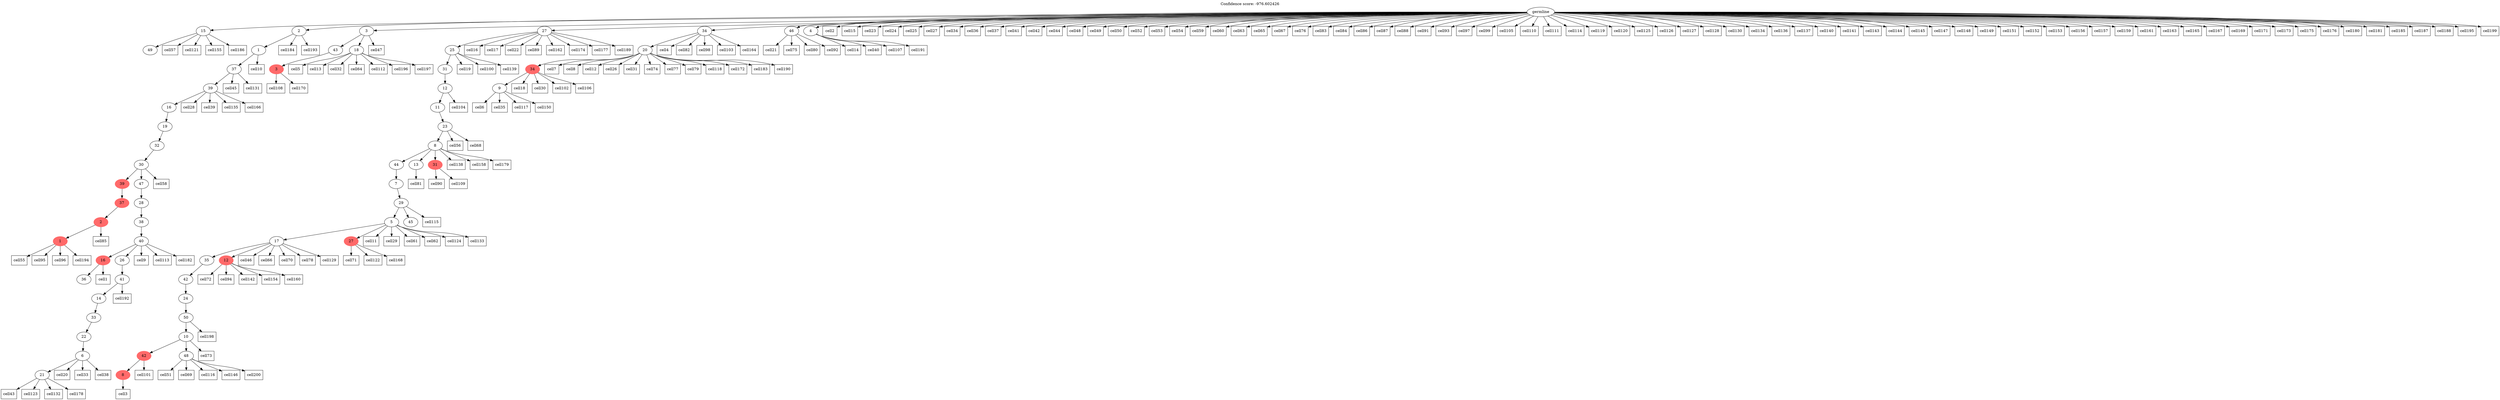 digraph g {
	"61" -> "62";
	"62" [label="49"];
	"59" -> "60";
	"60" [color=indianred1, style=filled, label="1"];
	"58" -> "59";
	"59" [color=indianred1, style=filled, label="2"];
	"57" -> "58";
	"58" [color=indianred1, style=filled, label="37"];
	"55" -> "56";
	"56" [label="36"];
	"53" -> "54";
	"54" [label="21"];
	"52" -> "53";
	"53" [label="6"];
	"51" -> "52";
	"52" [label="22"];
	"50" -> "51";
	"51" [label="33"];
	"49" -> "50";
	"50" [label="14"];
	"48" -> "49";
	"49" [label="41"];
	"47" -> "48";
	"48" [label="26"];
	"47" -> "55";
	"55" [color=indianred1, style=filled, label="16"];
	"46" -> "47";
	"47" [label="40"];
	"45" -> "46";
	"46" [label="38"];
	"44" -> "45";
	"45" [label="28"];
	"43" -> "44";
	"44" [label="47"];
	"43" -> "57";
	"57" [color=indianred1, style=filled, label="39"];
	"42" -> "43";
	"43" [label="30"];
	"41" -> "42";
	"42" [label="32"];
	"40" -> "41";
	"41" [label="19"];
	"39" -> "40";
	"40" [label="16"];
	"38" -> "39";
	"39" [label="39"];
	"37" -> "38";
	"38" [label="37"];
	"36" -> "37";
	"37" [label="1"];
	"32" -> "33";
	"33" [color=indianred1, style=filled, label="3"];
	"31" -> "32";
	"32" [label="43"];
	"31" -> "34";
	"34" [label="18"];
	"24" -> "25";
	"25" [color=indianred1, style=filled, label="8"];
	"22" -> "23";
	"23" [label="48"];
	"22" -> "24";
	"24" [color=indianred1, style=filled, label="42"];
	"21" -> "22";
	"22" [label="10"];
	"20" -> "21";
	"21" [label="50"];
	"19" -> "20";
	"20" [label="24"];
	"18" -> "19";
	"19" [label="42"];
	"17" -> "18";
	"18" [label="35"];
	"17" -> "26";
	"26" [color=indianred1, style=filled, label="12"];
	"16" -> "17";
	"17" [label="17"];
	"16" -> "27";
	"27" [color=indianred1, style=filled, label="27"];
	"15" -> "16";
	"16" [label="5"];
	"15" -> "28";
	"28" [label="45"];
	"14" -> "15";
	"15" [label="29"];
	"13" -> "14";
	"14" [label="7"];
	"12" -> "13";
	"13" [label="44"];
	"12" -> "29";
	"29" [label="13"];
	"12" -> "30";
	"30" [color=indianred1, style=filled, label="31"];
	"11" -> "12";
	"12" [label="8"];
	"10" -> "11";
	"11" [label="23"];
	"9" -> "10";
	"10" [label="11"];
	"8" -> "9";
	"9" [label="12"];
	"7" -> "8";
	"8" [label="31"];
	"6" -> "7";
	"7" [label="25"];
	"3" -> "4";
	"4" [label="9"];
	"2" -> "3";
	"3" [color=indianred1, style=filled, label="34"];
	"1" -> "2";
	"2" [label="20"];
	"0" -> "1";
	"1" [label="34"];
	"0" -> "5";
	"5" [label="46"];
	"0" -> "6";
	"6" [label="27"];
	"0" -> "31";
	"31" [label="3"];
	"0" -> "35";
	"35" [label="4"];
	"0" -> "36";
	"36" [label="2"];
	"0" -> "61";
	"61" [label="15"];
	"0" [label="germline"];
	"55" -> "cell1";
	"cell1" [shape=box];
	"0" -> "cell2";
	"cell2" [shape=box];
	"25" -> "cell3";
	"cell3" [shape=box];
	"1" -> "cell4";
	"cell4" [shape=box];
	"34" -> "cell5";
	"cell5" [shape=box];
	"4" -> "cell6";
	"cell6" [shape=box];
	"2" -> "cell7";
	"cell7" [shape=box];
	"2" -> "cell8";
	"cell8" [shape=box];
	"47" -> "cell9";
	"cell9" [shape=box];
	"37" -> "cell10";
	"cell10" [shape=box];
	"16" -> "cell11";
	"cell11" [shape=box];
	"2" -> "cell12";
	"cell12" [shape=box];
	"34" -> "cell13";
	"cell13" [shape=box];
	"35" -> "cell14";
	"cell14" [shape=box];
	"0" -> "cell15";
	"cell15" [shape=box];
	"6" -> "cell16";
	"cell16" [shape=box];
	"6" -> "cell17";
	"cell17" [shape=box];
	"3" -> "cell18";
	"cell18" [shape=box];
	"7" -> "cell19";
	"cell19" [shape=box];
	"53" -> "cell20";
	"cell20" [shape=box];
	"5" -> "cell21";
	"cell21" [shape=box];
	"6" -> "cell22";
	"cell22" [shape=box];
	"0" -> "cell23";
	"cell23" [shape=box];
	"0" -> "cell24";
	"cell24" [shape=box];
	"0" -> "cell25";
	"cell25" [shape=box];
	"2" -> "cell26";
	"cell26" [shape=box];
	"0" -> "cell27";
	"cell27" [shape=box];
	"39" -> "cell28";
	"cell28" [shape=box];
	"16" -> "cell29";
	"cell29" [shape=box];
	"3" -> "cell30";
	"cell30" [shape=box];
	"2" -> "cell31";
	"cell31" [shape=box];
	"34" -> "cell32";
	"cell32" [shape=box];
	"53" -> "cell33";
	"cell33" [shape=box];
	"0" -> "cell34";
	"cell34" [shape=box];
	"4" -> "cell35";
	"cell35" [shape=box];
	"0" -> "cell36";
	"cell36" [shape=box];
	"0" -> "cell37";
	"cell37" [shape=box];
	"53" -> "cell38";
	"cell38" [shape=box];
	"39" -> "cell39";
	"cell39" [shape=box];
	"35" -> "cell40";
	"cell40" [shape=box];
	"0" -> "cell41";
	"cell41" [shape=box];
	"0" -> "cell42";
	"cell42" [shape=box];
	"54" -> "cell43";
	"cell43" [shape=box];
	"0" -> "cell44";
	"cell44" [shape=box];
	"38" -> "cell45";
	"cell45" [shape=box];
	"17" -> "cell46";
	"cell46" [shape=box];
	"31" -> "cell47";
	"cell47" [shape=box];
	"0" -> "cell48";
	"cell48" [shape=box];
	"0" -> "cell49";
	"cell49" [shape=box];
	"0" -> "cell50";
	"cell50" [shape=box];
	"23" -> "cell51";
	"cell51" [shape=box];
	"0" -> "cell52";
	"cell52" [shape=box];
	"0" -> "cell53";
	"cell53" [shape=box];
	"0" -> "cell54";
	"cell54" [shape=box];
	"60" -> "cell55";
	"cell55" [shape=box];
	"11" -> "cell56";
	"cell56" [shape=box];
	"61" -> "cell57";
	"cell57" [shape=box];
	"43" -> "cell58";
	"cell58" [shape=box];
	"0" -> "cell59";
	"cell59" [shape=box];
	"0" -> "cell60";
	"cell60" [shape=box];
	"16" -> "cell61";
	"cell61" [shape=box];
	"16" -> "cell62";
	"cell62" [shape=box];
	"0" -> "cell63";
	"cell63" [shape=box];
	"34" -> "cell64";
	"cell64" [shape=box];
	"0" -> "cell65";
	"cell65" [shape=box];
	"17" -> "cell66";
	"cell66" [shape=box];
	"0" -> "cell67";
	"cell67" [shape=box];
	"11" -> "cell68";
	"cell68" [shape=box];
	"23" -> "cell69";
	"cell69" [shape=box];
	"17" -> "cell70";
	"cell70" [shape=box];
	"27" -> "cell71";
	"cell71" [shape=box];
	"26" -> "cell72";
	"cell72" [shape=box];
	"22" -> "cell73";
	"cell73" [shape=box];
	"2" -> "cell74";
	"cell74" [shape=box];
	"5" -> "cell75";
	"cell75" [shape=box];
	"0" -> "cell76";
	"cell76" [shape=box];
	"2" -> "cell77";
	"cell77" [shape=box];
	"17" -> "cell78";
	"cell78" [shape=box];
	"2" -> "cell79";
	"cell79" [shape=box];
	"5" -> "cell80";
	"cell80" [shape=box];
	"29" -> "cell81";
	"cell81" [shape=box];
	"1" -> "cell82";
	"cell82" [shape=box];
	"0" -> "cell83";
	"cell83" [shape=box];
	"0" -> "cell84";
	"cell84" [shape=box];
	"59" -> "cell85";
	"cell85" [shape=box];
	"0" -> "cell86";
	"cell86" [shape=box];
	"0" -> "cell87";
	"cell87" [shape=box];
	"0" -> "cell88";
	"cell88" [shape=box];
	"6" -> "cell89";
	"cell89" [shape=box];
	"30" -> "cell90";
	"cell90" [shape=box];
	"0" -> "cell91";
	"cell91" [shape=box];
	"5" -> "cell92";
	"cell92" [shape=box];
	"0" -> "cell93";
	"cell93" [shape=box];
	"26" -> "cell94";
	"cell94" [shape=box];
	"60" -> "cell95";
	"cell95" [shape=box];
	"60" -> "cell96";
	"cell96" [shape=box];
	"0" -> "cell97";
	"cell97" [shape=box];
	"1" -> "cell98";
	"cell98" [shape=box];
	"0" -> "cell99";
	"cell99" [shape=box];
	"7" -> "cell100";
	"cell100" [shape=box];
	"24" -> "cell101";
	"cell101" [shape=box];
	"3" -> "cell102";
	"cell102" [shape=box];
	"1" -> "cell103";
	"cell103" [shape=box];
	"9" -> "cell104";
	"cell104" [shape=box];
	"0" -> "cell105";
	"cell105" [shape=box];
	"3" -> "cell106";
	"cell106" [shape=box];
	"35" -> "cell107";
	"cell107" [shape=box];
	"33" -> "cell108";
	"cell108" [shape=box];
	"30" -> "cell109";
	"cell109" [shape=box];
	"0" -> "cell110";
	"cell110" [shape=box];
	"0" -> "cell111";
	"cell111" [shape=box];
	"34" -> "cell112";
	"cell112" [shape=box];
	"47" -> "cell113";
	"cell113" [shape=box];
	"0" -> "cell114";
	"cell114" [shape=box];
	"15" -> "cell115";
	"cell115" [shape=box];
	"23" -> "cell116";
	"cell116" [shape=box];
	"4" -> "cell117";
	"cell117" [shape=box];
	"2" -> "cell118";
	"cell118" [shape=box];
	"0" -> "cell119";
	"cell119" [shape=box];
	"0" -> "cell120";
	"cell120" [shape=box];
	"61" -> "cell121";
	"cell121" [shape=box];
	"27" -> "cell122";
	"cell122" [shape=box];
	"54" -> "cell123";
	"cell123" [shape=box];
	"16" -> "cell124";
	"cell124" [shape=box];
	"0" -> "cell125";
	"cell125" [shape=box];
	"0" -> "cell126";
	"cell126" [shape=box];
	"0" -> "cell127";
	"cell127" [shape=box];
	"0" -> "cell128";
	"cell128" [shape=box];
	"17" -> "cell129";
	"cell129" [shape=box];
	"0" -> "cell130";
	"cell130" [shape=box];
	"38" -> "cell131";
	"cell131" [shape=box];
	"54" -> "cell132";
	"cell132" [shape=box];
	"16" -> "cell133";
	"cell133" [shape=box];
	"0" -> "cell134";
	"cell134" [shape=box];
	"39" -> "cell135";
	"cell135" [shape=box];
	"0" -> "cell136";
	"cell136" [shape=box];
	"0" -> "cell137";
	"cell137" [shape=box];
	"12" -> "cell138";
	"cell138" [shape=box];
	"7" -> "cell139";
	"cell139" [shape=box];
	"0" -> "cell140";
	"cell140" [shape=box];
	"0" -> "cell141";
	"cell141" [shape=box];
	"26" -> "cell142";
	"cell142" [shape=box];
	"0" -> "cell143";
	"cell143" [shape=box];
	"0" -> "cell144";
	"cell144" [shape=box];
	"0" -> "cell145";
	"cell145" [shape=box];
	"23" -> "cell146";
	"cell146" [shape=box];
	"0" -> "cell147";
	"cell147" [shape=box];
	"0" -> "cell148";
	"cell148" [shape=box];
	"0" -> "cell149";
	"cell149" [shape=box];
	"4" -> "cell150";
	"cell150" [shape=box];
	"0" -> "cell151";
	"cell151" [shape=box];
	"0" -> "cell152";
	"cell152" [shape=box];
	"0" -> "cell153";
	"cell153" [shape=box];
	"26" -> "cell154";
	"cell154" [shape=box];
	"61" -> "cell155";
	"cell155" [shape=box];
	"0" -> "cell156";
	"cell156" [shape=box];
	"0" -> "cell157";
	"cell157" [shape=box];
	"12" -> "cell158";
	"cell158" [shape=box];
	"0" -> "cell159";
	"cell159" [shape=box];
	"26" -> "cell160";
	"cell160" [shape=box];
	"0" -> "cell161";
	"cell161" [shape=box];
	"6" -> "cell162";
	"cell162" [shape=box];
	"0" -> "cell163";
	"cell163" [shape=box];
	"1" -> "cell164";
	"cell164" [shape=box];
	"0" -> "cell165";
	"cell165" [shape=box];
	"39" -> "cell166";
	"cell166" [shape=box];
	"0" -> "cell167";
	"cell167" [shape=box];
	"27" -> "cell168";
	"cell168" [shape=box];
	"0" -> "cell169";
	"cell169" [shape=box];
	"33" -> "cell170";
	"cell170" [shape=box];
	"0" -> "cell171";
	"cell171" [shape=box];
	"2" -> "cell172";
	"cell172" [shape=box];
	"0" -> "cell173";
	"cell173" [shape=box];
	"6" -> "cell174";
	"cell174" [shape=box];
	"0" -> "cell175";
	"cell175" [shape=box];
	"0" -> "cell176";
	"cell176" [shape=box];
	"6" -> "cell177";
	"cell177" [shape=box];
	"54" -> "cell178";
	"cell178" [shape=box];
	"12" -> "cell179";
	"cell179" [shape=box];
	"0" -> "cell180";
	"cell180" [shape=box];
	"0" -> "cell181";
	"cell181" [shape=box];
	"47" -> "cell182";
	"cell182" [shape=box];
	"2" -> "cell183";
	"cell183" [shape=box];
	"36" -> "cell184";
	"cell184" [shape=box];
	"0" -> "cell185";
	"cell185" [shape=box];
	"61" -> "cell186";
	"cell186" [shape=box];
	"0" -> "cell187";
	"cell187" [shape=box];
	"0" -> "cell188";
	"cell188" [shape=box];
	"6" -> "cell189";
	"cell189" [shape=box];
	"2" -> "cell190";
	"cell190" [shape=box];
	"35" -> "cell191";
	"cell191" [shape=box];
	"49" -> "cell192";
	"cell192" [shape=box];
	"36" -> "cell193";
	"cell193" [shape=box];
	"60" -> "cell194";
	"cell194" [shape=box];
	"0" -> "cell195";
	"cell195" [shape=box];
	"34" -> "cell196";
	"cell196" [shape=box];
	"34" -> "cell197";
	"cell197" [shape=box];
	"21" -> "cell198";
	"cell198" [shape=box];
	"0" -> "cell199";
	"cell199" [shape=box];
	"23" -> "cell200";
	"cell200" [shape=box];
	labelloc="t";
	label="Confidence score: -976.602426";
}
